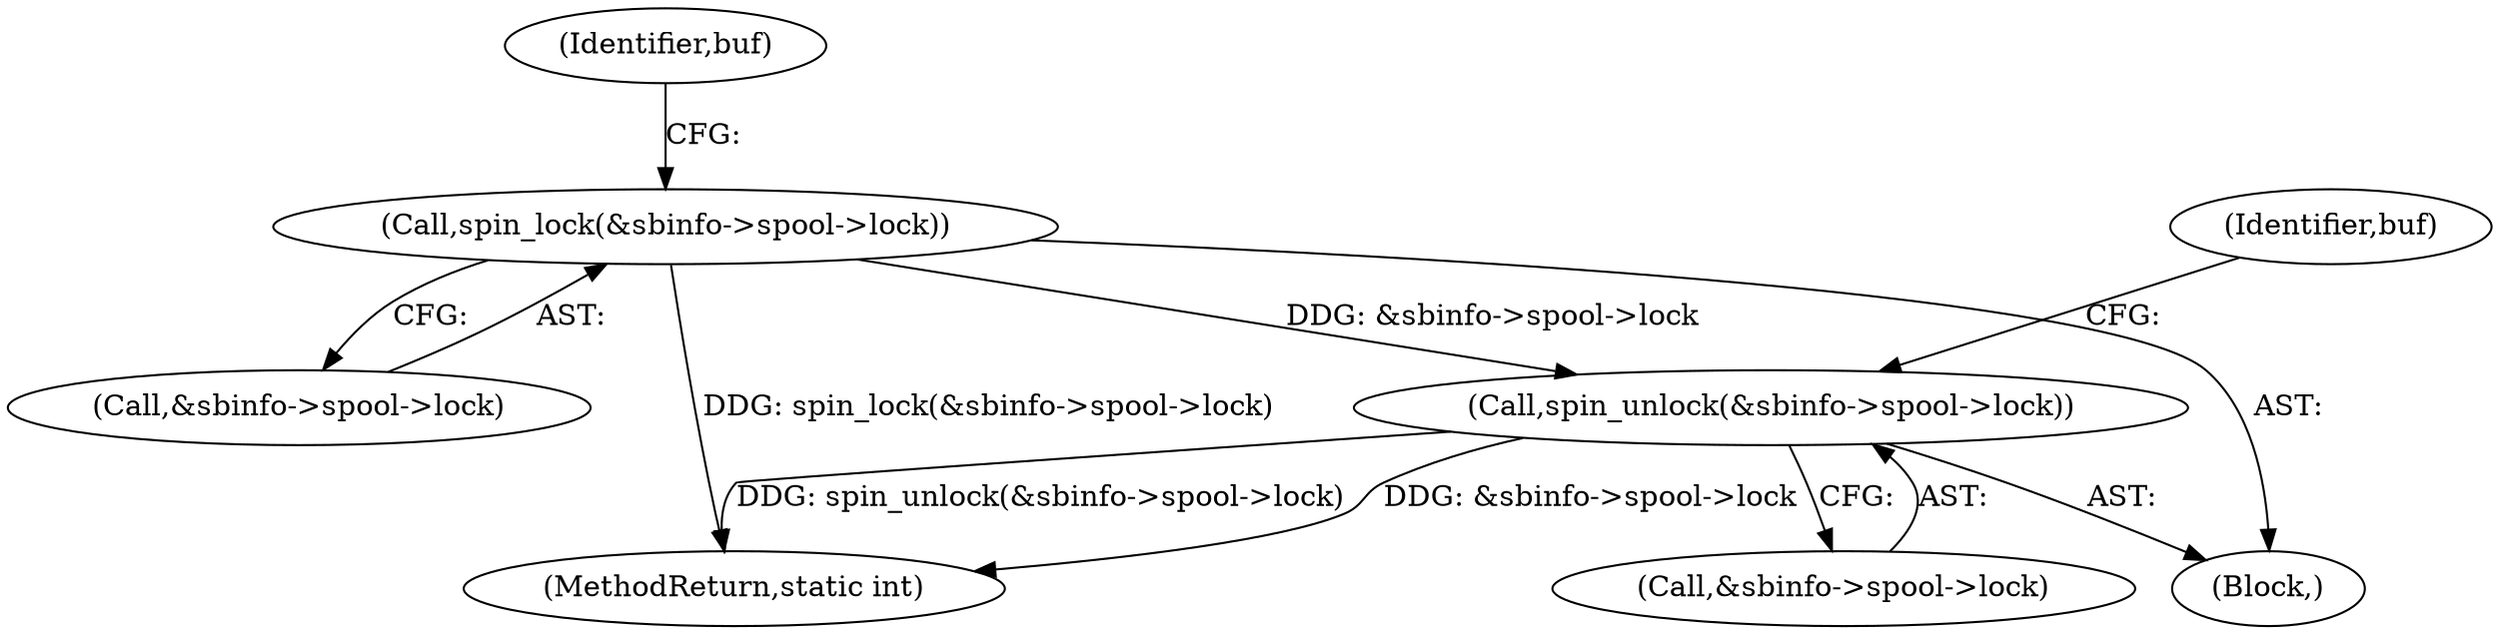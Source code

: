 digraph "0_linux_90481622d75715bfcb68501280a917dbfe516029_3@pointer" {
"1000182" [label="(Call,spin_unlock(&sbinfo->spool->lock))"];
"1000144" [label="(Call,spin_lock(&sbinfo->spool->lock))"];
"1000142" [label="(Block,)"];
"1000144" [label="(Call,spin_lock(&sbinfo->spool->lock))"];
"1000153" [label="(Identifier,buf)"];
"1000191" [label="(Identifier,buf)"];
"1000183" [label="(Call,&sbinfo->spool->lock)"];
"1000182" [label="(Call,spin_unlock(&sbinfo->spool->lock))"];
"1000215" [label="(MethodReturn,static int)"];
"1000145" [label="(Call,&sbinfo->spool->lock)"];
"1000182" -> "1000142"  [label="AST: "];
"1000182" -> "1000183"  [label="CFG: "];
"1000183" -> "1000182"  [label="AST: "];
"1000191" -> "1000182"  [label="CFG: "];
"1000182" -> "1000215"  [label="DDG: spin_unlock(&sbinfo->spool->lock)"];
"1000182" -> "1000215"  [label="DDG: &sbinfo->spool->lock"];
"1000144" -> "1000182"  [label="DDG: &sbinfo->spool->lock"];
"1000144" -> "1000142"  [label="AST: "];
"1000144" -> "1000145"  [label="CFG: "];
"1000145" -> "1000144"  [label="AST: "];
"1000153" -> "1000144"  [label="CFG: "];
"1000144" -> "1000215"  [label="DDG: spin_lock(&sbinfo->spool->lock)"];
}
